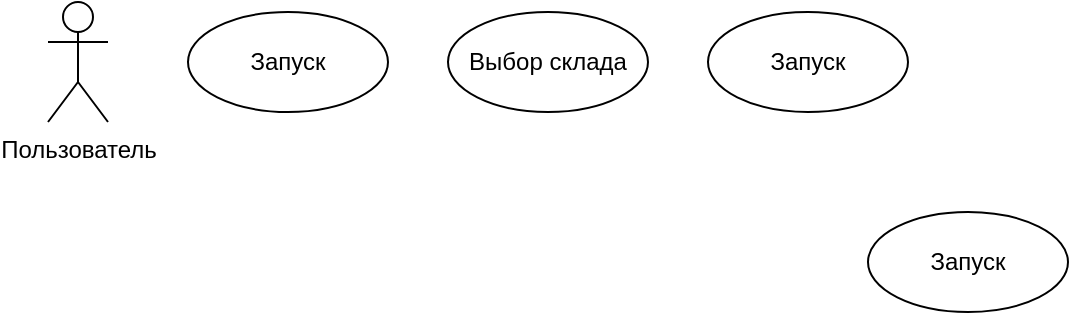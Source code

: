 <mxfile version="22.1.11" type="github">
  <diagram name="Страница — 1" id="95dfs9ff0Wd2YRVwgPRh">
    <mxGraphModel dx="2501" dy="902" grid="1" gridSize="10" guides="1" tooltips="1" connect="1" arrows="1" fold="1" page="0" pageScale="1" pageWidth="827" pageHeight="1169" math="0" shadow="0">
      <root>
        <mxCell id="0" />
        <mxCell id="1" parent="0" />
        <mxCell id="uwdhekw9rvC6qfYLKvx_-1" value="Пользователь" style="shape=umlActor;verticalLabelPosition=bottom;verticalAlign=top;html=1;outlineConnect=0;" vertex="1" parent="1">
          <mxGeometry x="-460" y="195" width="30" height="60" as="geometry" />
        </mxCell>
        <mxCell id="uwdhekw9rvC6qfYLKvx_-3" value="Запуск" style="ellipse;whiteSpace=wrap;html=1;" vertex="1" parent="1">
          <mxGeometry x="-390" y="200" width="100" height="50" as="geometry" />
        </mxCell>
        <mxCell id="uwdhekw9rvC6qfYLKvx_-4" value="Выбор склада" style="ellipse;whiteSpace=wrap;html=1;" vertex="1" parent="1">
          <mxGeometry x="-260" y="200" width="100" height="50" as="geometry" />
        </mxCell>
        <mxCell id="uwdhekw9rvC6qfYLKvx_-5" value="Запуск" style="ellipse;whiteSpace=wrap;html=1;" vertex="1" parent="1">
          <mxGeometry x="-130" y="200" width="100" height="50" as="geometry" />
        </mxCell>
        <mxCell id="uwdhekw9rvC6qfYLKvx_-6" value="Запуск" style="ellipse;whiteSpace=wrap;html=1;" vertex="1" parent="1">
          <mxGeometry x="-50" y="300" width="100" height="50" as="geometry" />
        </mxCell>
      </root>
    </mxGraphModel>
  </diagram>
</mxfile>
